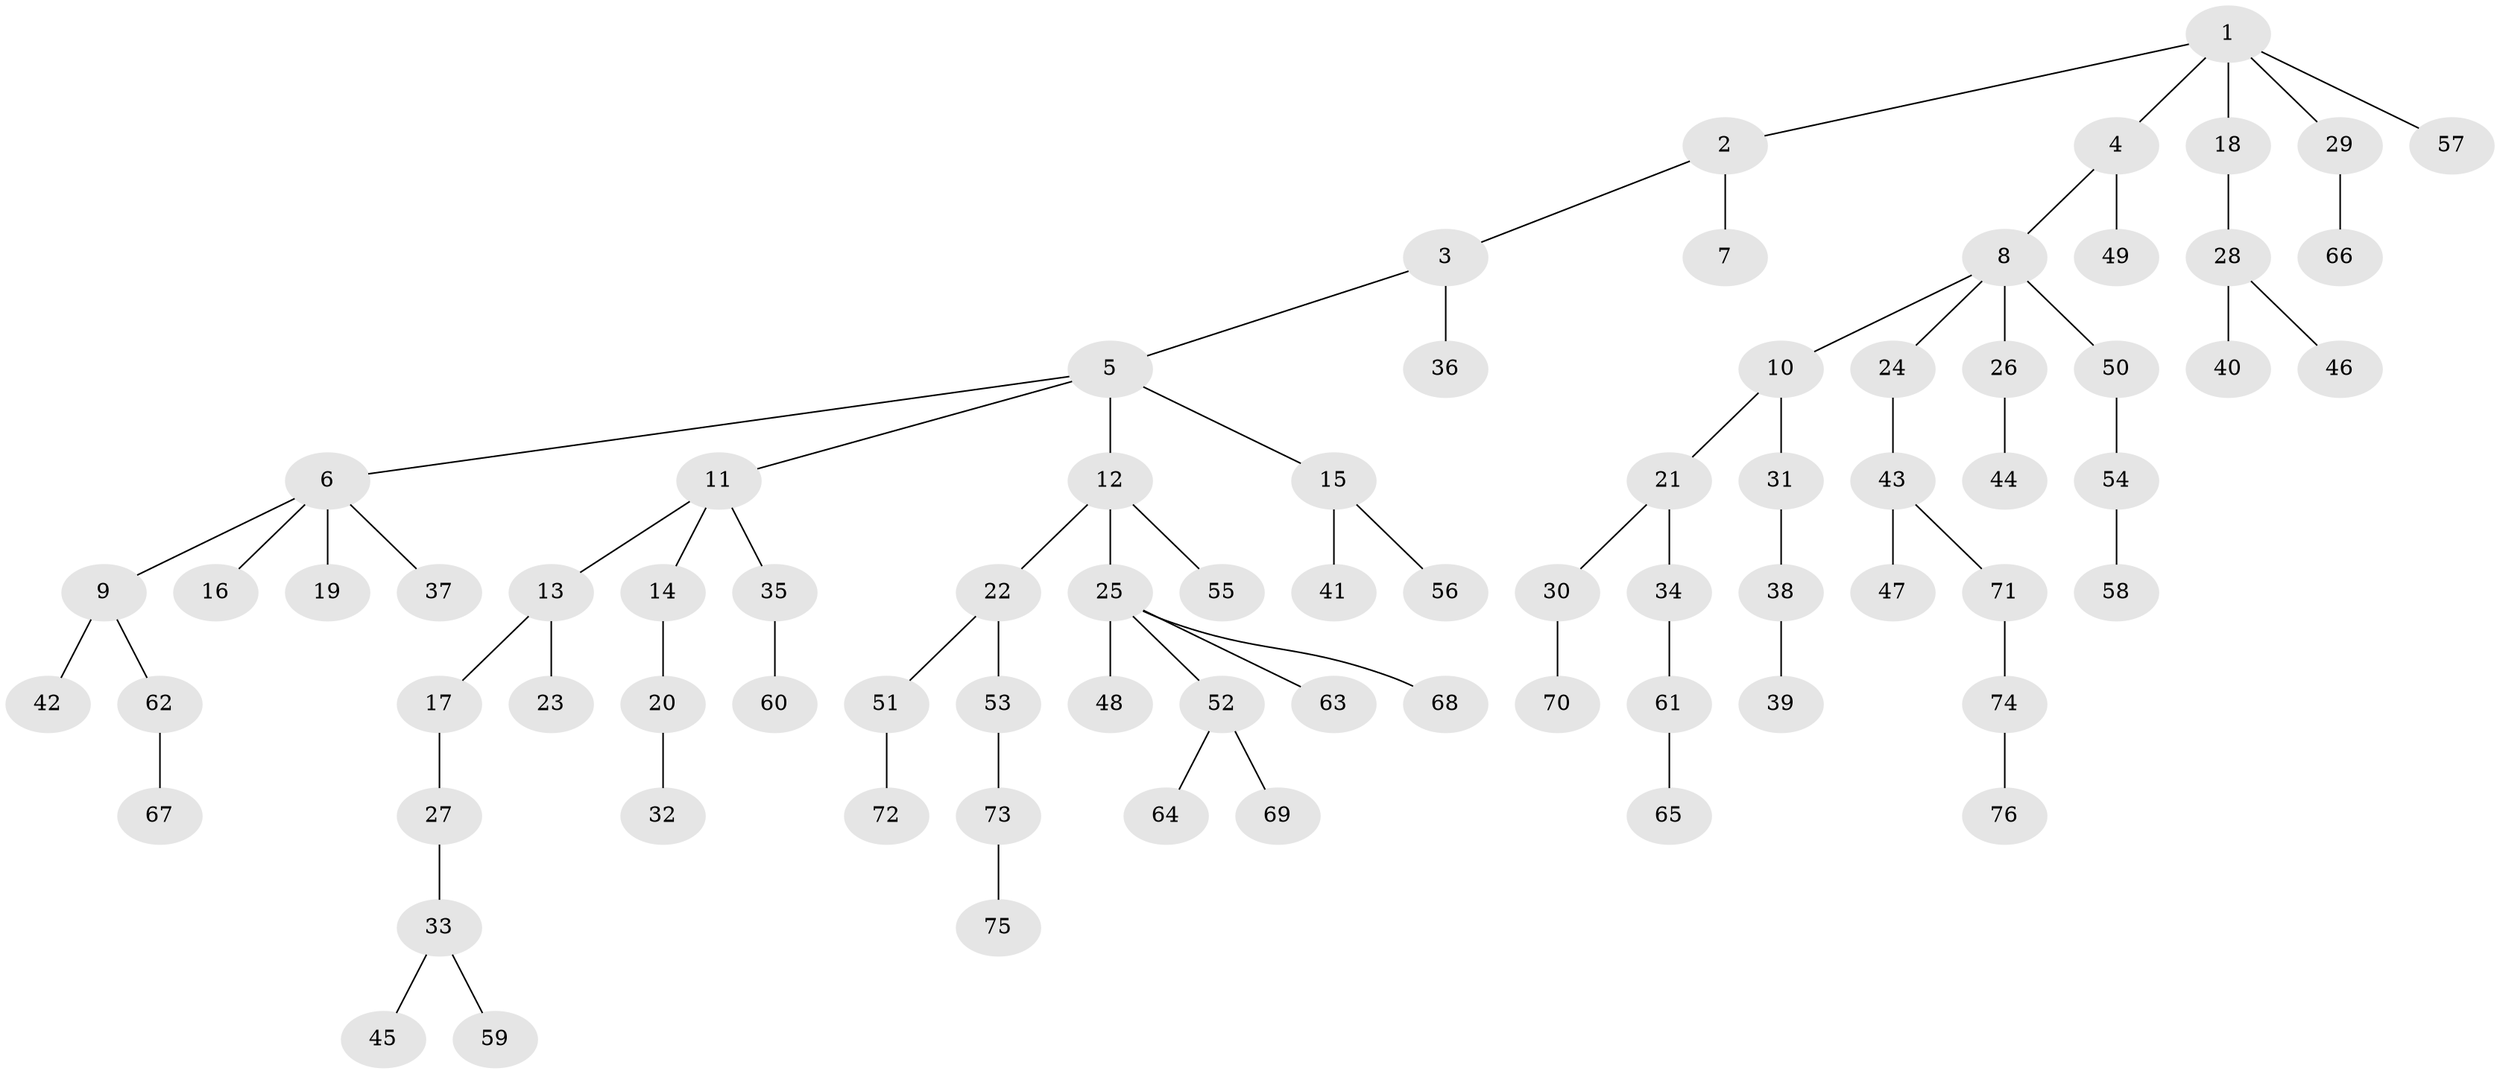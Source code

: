 // coarse degree distribution, {4: 0.05128205128205128, 2: 0.3076923076923077, 5: 0.02564102564102564, 3: 0.1282051282051282, 6: 0.02564102564102564, 1: 0.46153846153846156}
// Generated by graph-tools (version 1.1) at 2025/51/03/04/25 22:51:49]
// undirected, 76 vertices, 75 edges
graph export_dot {
  node [color=gray90,style=filled];
  1;
  2;
  3;
  4;
  5;
  6;
  7;
  8;
  9;
  10;
  11;
  12;
  13;
  14;
  15;
  16;
  17;
  18;
  19;
  20;
  21;
  22;
  23;
  24;
  25;
  26;
  27;
  28;
  29;
  30;
  31;
  32;
  33;
  34;
  35;
  36;
  37;
  38;
  39;
  40;
  41;
  42;
  43;
  44;
  45;
  46;
  47;
  48;
  49;
  50;
  51;
  52;
  53;
  54;
  55;
  56;
  57;
  58;
  59;
  60;
  61;
  62;
  63;
  64;
  65;
  66;
  67;
  68;
  69;
  70;
  71;
  72;
  73;
  74;
  75;
  76;
  1 -- 2;
  1 -- 4;
  1 -- 18;
  1 -- 29;
  1 -- 57;
  2 -- 3;
  2 -- 7;
  3 -- 5;
  3 -- 36;
  4 -- 8;
  4 -- 49;
  5 -- 6;
  5 -- 11;
  5 -- 12;
  5 -- 15;
  6 -- 9;
  6 -- 16;
  6 -- 19;
  6 -- 37;
  8 -- 10;
  8 -- 24;
  8 -- 26;
  8 -- 50;
  9 -- 42;
  9 -- 62;
  10 -- 21;
  10 -- 31;
  11 -- 13;
  11 -- 14;
  11 -- 35;
  12 -- 22;
  12 -- 25;
  12 -- 55;
  13 -- 17;
  13 -- 23;
  14 -- 20;
  15 -- 41;
  15 -- 56;
  17 -- 27;
  18 -- 28;
  20 -- 32;
  21 -- 30;
  21 -- 34;
  22 -- 51;
  22 -- 53;
  24 -- 43;
  25 -- 48;
  25 -- 52;
  25 -- 63;
  25 -- 68;
  26 -- 44;
  27 -- 33;
  28 -- 40;
  28 -- 46;
  29 -- 66;
  30 -- 70;
  31 -- 38;
  33 -- 45;
  33 -- 59;
  34 -- 61;
  35 -- 60;
  38 -- 39;
  43 -- 47;
  43 -- 71;
  50 -- 54;
  51 -- 72;
  52 -- 64;
  52 -- 69;
  53 -- 73;
  54 -- 58;
  61 -- 65;
  62 -- 67;
  71 -- 74;
  73 -- 75;
  74 -- 76;
}
